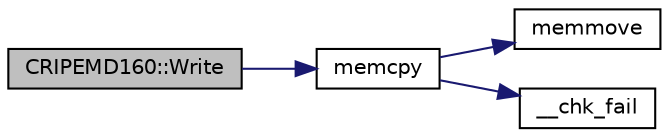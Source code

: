 digraph "CRIPEMD160::Write"
{
  edge [fontname="Helvetica",fontsize="10",labelfontname="Helvetica",labelfontsize="10"];
  node [fontname="Helvetica",fontsize="10",shape=record];
  rankdir="LR";
  Node7 [label="CRIPEMD160::Write",height=0.2,width=0.4,color="black", fillcolor="grey75", style="filled", fontcolor="black"];
  Node7 -> Node8 [color="midnightblue",fontsize="10",style="solid",fontname="Helvetica"];
  Node8 [label="memcpy",height=0.2,width=0.4,color="black", fillcolor="white", style="filled",URL="$d5/d9f/glibc__compat_8cpp.html#a0f46826ab0466591e136db24394923cf"];
  Node8 -> Node9 [color="midnightblue",fontsize="10",style="solid",fontname="Helvetica"];
  Node9 [label="memmove",height=0.2,width=0.4,color="black", fillcolor="white", style="filled",URL="$d5/d9f/glibc__compat_8cpp.html#a9778d49e9029dd75bc53ecbbf9f5e9a1"];
  Node8 -> Node10 [color="midnightblue",fontsize="10",style="solid",fontname="Helvetica"];
  Node10 [label="__chk_fail",height=0.2,width=0.4,color="black", fillcolor="white", style="filled",URL="$d5/d9f/glibc__compat_8cpp.html#a424ac71631da5ada2976630ff67051d1"];
}
